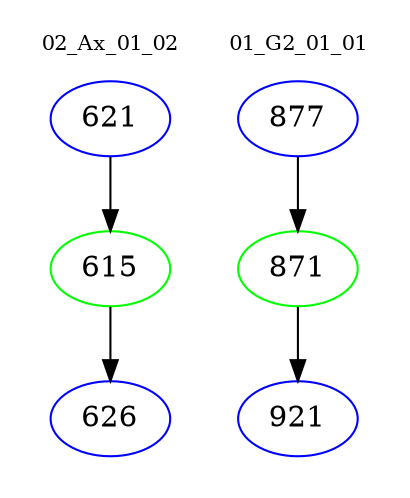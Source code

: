 digraph{
subgraph cluster_0 {
color = white
label = "02_Ax_01_02";
fontsize=10;
T0_621 [label="621", color="blue"]
T0_621 -> T0_615 [color="black"]
T0_615 [label="615", color="green"]
T0_615 -> T0_626 [color="black"]
T0_626 [label="626", color="blue"]
}
subgraph cluster_1 {
color = white
label = "01_G2_01_01";
fontsize=10;
T1_877 [label="877", color="blue"]
T1_877 -> T1_871 [color="black"]
T1_871 [label="871", color="green"]
T1_871 -> T1_921 [color="black"]
T1_921 [label="921", color="blue"]
}
}
